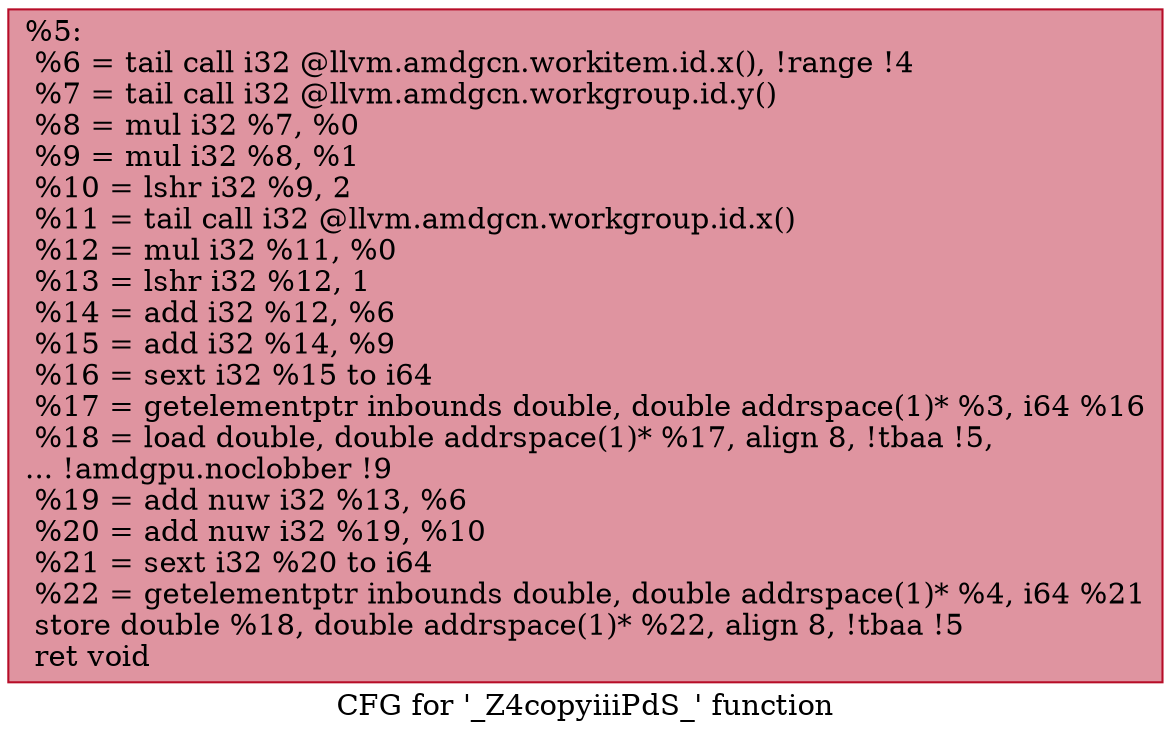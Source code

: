 digraph "CFG for '_Z4copyiiiPdS_' function" {
	label="CFG for '_Z4copyiiiPdS_' function";

	Node0x527eed0 [shape=record,color="#b70d28ff", style=filled, fillcolor="#b70d2870",label="{%5:\l  %6 = tail call i32 @llvm.amdgcn.workitem.id.x(), !range !4\l  %7 = tail call i32 @llvm.amdgcn.workgroup.id.y()\l  %8 = mul i32 %7, %0\l  %9 = mul i32 %8, %1\l  %10 = lshr i32 %9, 2\l  %11 = tail call i32 @llvm.amdgcn.workgroup.id.x()\l  %12 = mul i32 %11, %0\l  %13 = lshr i32 %12, 1\l  %14 = add i32 %12, %6\l  %15 = add i32 %14, %9\l  %16 = sext i32 %15 to i64\l  %17 = getelementptr inbounds double, double addrspace(1)* %3, i64 %16\l  %18 = load double, double addrspace(1)* %17, align 8, !tbaa !5,\l... !amdgpu.noclobber !9\l  %19 = add nuw i32 %13, %6\l  %20 = add nuw i32 %19, %10\l  %21 = sext i32 %20 to i64\l  %22 = getelementptr inbounds double, double addrspace(1)* %4, i64 %21\l  store double %18, double addrspace(1)* %22, align 8, !tbaa !5\l  ret void\l}"];
}
